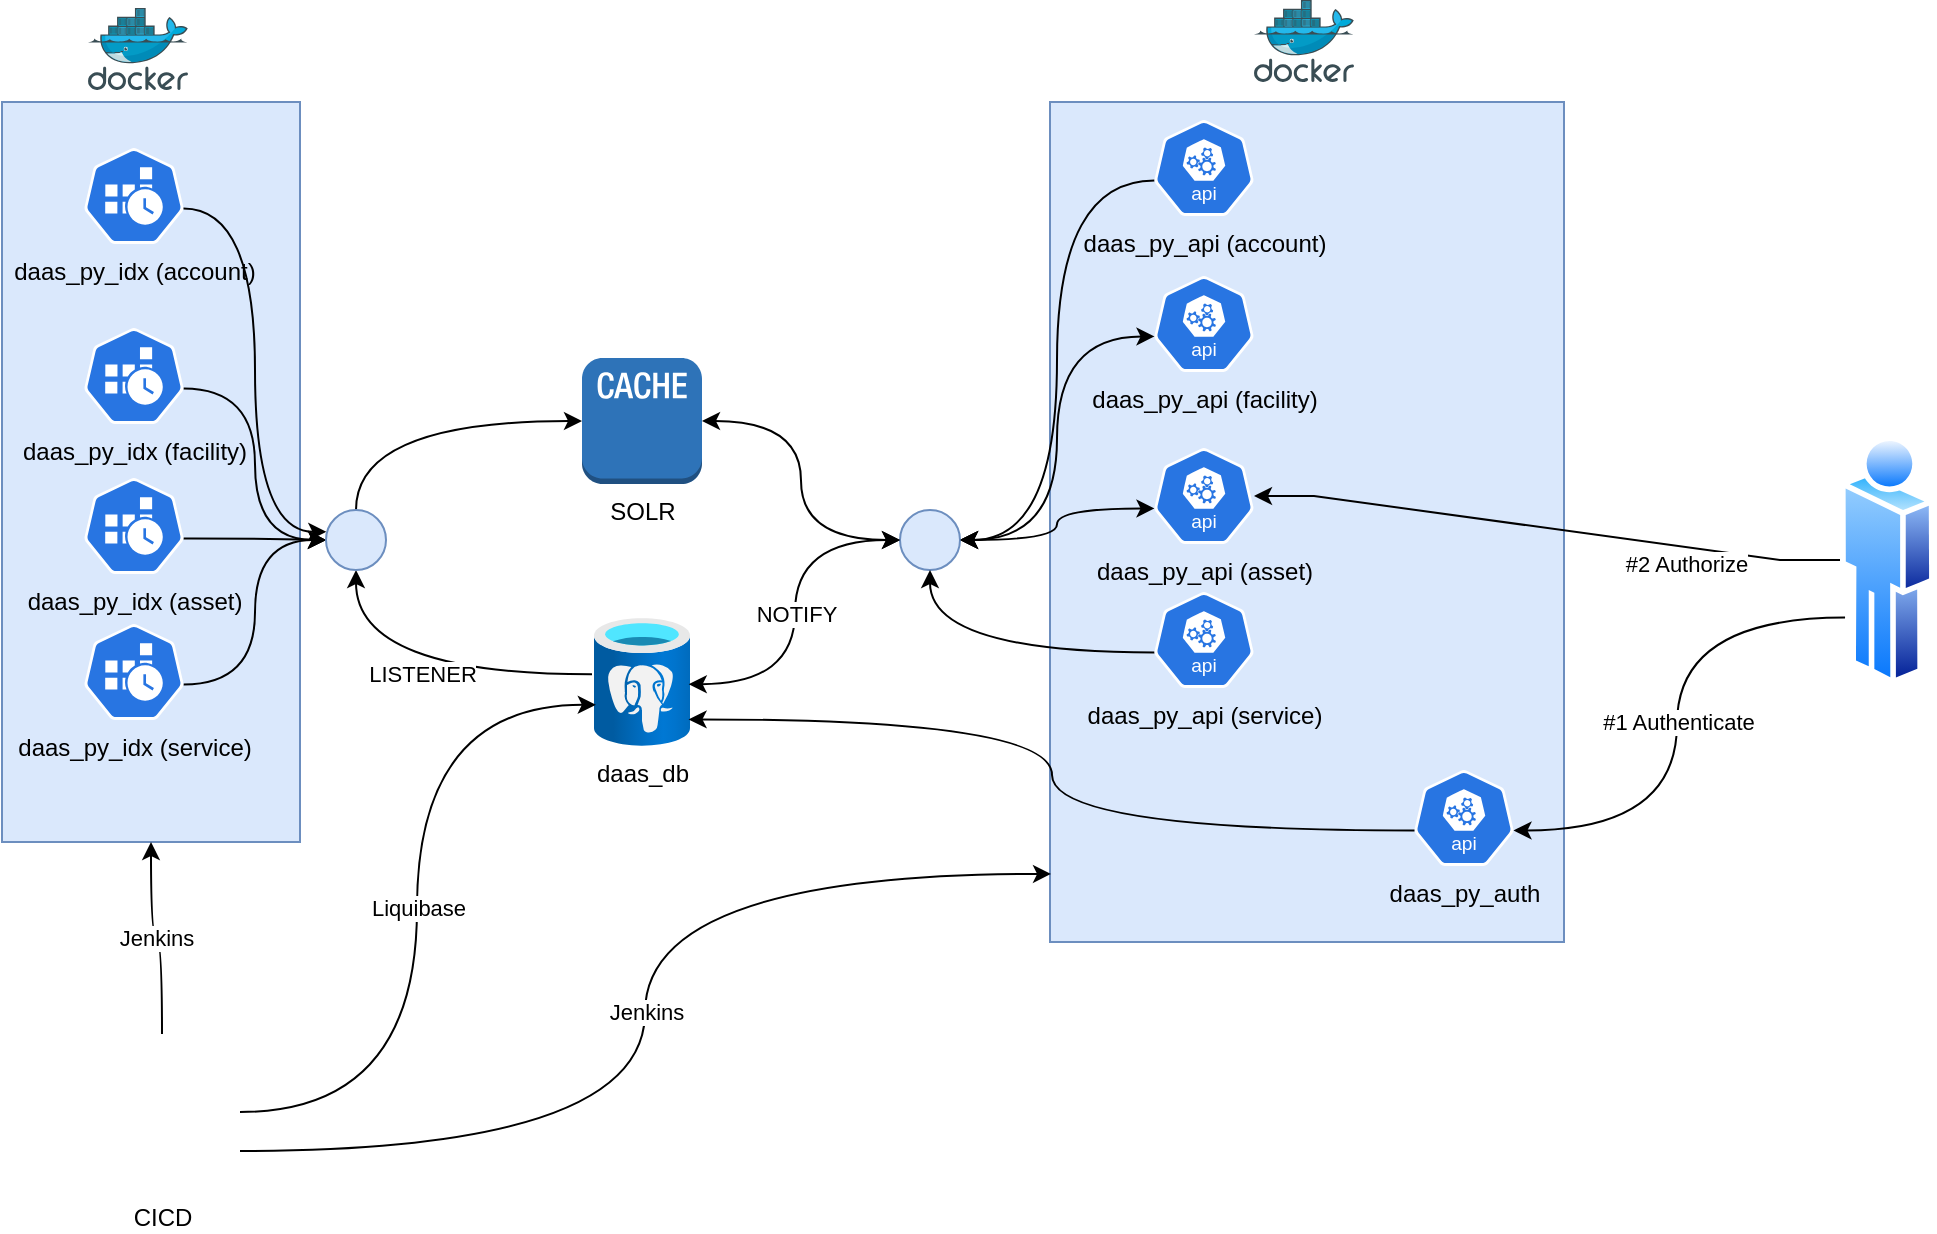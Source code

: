 <mxfile version="26.0.12">
  <diagram name="Page-1" id="LxWSnYf0EXf-JvPif-XB">
    <mxGraphModel dx="1419" dy="752" grid="0" gridSize="10" guides="1" tooltips="1" connect="1" arrows="1" fold="1" page="1" pageScale="1" pageWidth="1169" pageHeight="827" math="0" shadow="0">
      <root>
        <mxCell id="0" />
        <mxCell id="1" parent="0" />
        <mxCell id="PNLWlgx4YQinQecf2bti-5" value="" style="rounded=0;whiteSpace=wrap;html=1;fillColor=#dae8fc;strokeColor=#6c8ebf;" vertex="1" parent="1">
          <mxGeometry x="587" y="217" width="257" height="420" as="geometry" />
        </mxCell>
        <mxCell id="PNLWlgx4YQinQecf2bti-4" value="" style="rounded=0;whiteSpace=wrap;html=1;fillColor=#dae8fc;strokeColor=#6c8ebf;" vertex="1" parent="1">
          <mxGeometry x="63" y="217" width="149" height="370" as="geometry" />
        </mxCell>
        <mxCell id="7do6RsEbsn7JwfB-bVch-1" value="daas_db" style="image;aspect=fixed;html=1;points=[];align=center;fontSize=12;image=img/lib/azure2/databases/Azure_Database_PostgreSQL_Server.svg;" parent="1" vertex="1">
          <mxGeometry x="359" y="475" width="48" height="64" as="geometry" />
        </mxCell>
        <mxCell id="7do6RsEbsn7JwfB-bVch-2" value="SOLR" style="outlineConnect=0;dashed=0;verticalLabelPosition=bottom;verticalAlign=top;align=center;html=1;shape=mxgraph.aws3.cache_node;fillColor=#2E73B8;gradientColor=none;" parent="1" vertex="1">
          <mxGeometry x="353" y="345" width="60" height="63" as="geometry" />
        </mxCell>
        <mxCell id="7do6RsEbsn7JwfB-bVch-3" value="daas_py_api (facility)" style="aspect=fixed;sketch=0;html=1;dashed=0;whitespace=wrap;verticalLabelPosition=bottom;verticalAlign=top;fillColor=#2875E2;strokeColor=#ffffff;points=[[0.005,0.63,0],[0.1,0.2,0],[0.9,0.2,0],[0.5,0,0],[0.995,0.63,0],[0.72,0.99,0],[0.5,1,0],[0.28,0.99,0]];shape=mxgraph.kubernetes.icon2;kubernetesLabel=1;prIcon=api" parent="1" vertex="1">
          <mxGeometry x="639" y="304" width="50" height="48" as="geometry" />
        </mxCell>
        <mxCell id="Nkm34f7J-GyClLQroTZa-2" value="Jenkins" style="edgeStyle=orthogonalEdgeStyle;rounded=0;orthogonalLoop=1;jettySize=auto;html=1;exitX=1;exitY=0.75;exitDx=0;exitDy=0;curved=1;entryX=0.002;entryY=0.919;entryDx=0;entryDy=0;entryPerimeter=0;" parent="1" source="7do6RsEbsn7JwfB-bVch-4" target="PNLWlgx4YQinQecf2bti-5" edge="1">
          <mxGeometry relative="1" as="geometry">
            <mxPoint x="424" y="603" as="targetPoint" />
          </mxGeometry>
        </mxCell>
        <mxCell id="PNLWlgx4YQinQecf2bti-7" value="Jenkins" style="edgeStyle=orthogonalEdgeStyle;curved=1;rounded=0;orthogonalLoop=1;jettySize=auto;html=1;exitX=0.5;exitY=0;exitDx=0;exitDy=0;entryX=0.5;entryY=1;entryDx=0;entryDy=0;" edge="1" parent="1" source="7do6RsEbsn7JwfB-bVch-4" target="PNLWlgx4YQinQecf2bti-4">
          <mxGeometry relative="1" as="geometry" />
        </mxCell>
        <mxCell id="7do6RsEbsn7JwfB-bVch-4" value="CICD" style="shape=image;html=1;verticalAlign=top;verticalLabelPosition=bottom;labelBackgroundColor=#ffffff;imageAspect=0;aspect=fixed;image=https://cdn1.iconfinder.com/data/icons/KDE_Crystal_Diamond_2.5_Classical_Mod/128x128/apps/kcmsystem.png" parent="1" vertex="1">
          <mxGeometry x="104" y="683" width="78" height="78" as="geometry" />
        </mxCell>
        <mxCell id="-R0GGlqBCAgXGfYGxqEZ-6" style="edgeStyle=orthogonalEdgeStyle;curved=1;rounded=0;orthogonalLoop=1;jettySize=auto;html=1;exitX=0.995;exitY=0.63;exitDx=0;exitDy=0;exitPerimeter=0;entryX=0;entryY=0.5;entryDx=0;entryDy=0;" parent="1" source="7do6RsEbsn7JwfB-bVch-5" target="-R0GGlqBCAgXGfYGxqEZ-5" edge="1">
          <mxGeometry relative="1" as="geometry" />
        </mxCell>
        <mxCell id="7do6RsEbsn7JwfB-bVch-5" value="daas_py_idx (facility)" style="aspect=fixed;sketch=0;html=1;dashed=0;whitespace=wrap;verticalLabelPosition=bottom;verticalAlign=top;fillColor=#2875E2;strokeColor=#ffffff;points=[[0.005,0.63,0],[0.1,0.2,0],[0.9,0.2,0],[0.5,0,0],[0.995,0.63,0],[0.72,0.99,0],[0.5,1,0],[0.28,0.99,0]];shape=mxgraph.kubernetes.icon2;prIcon=cronjob" parent="1" vertex="1">
          <mxGeometry x="104" y="330" width="50" height="48" as="geometry" />
        </mxCell>
        <mxCell id="7do6RsEbsn7JwfB-bVch-10" style="edgeStyle=orthogonalEdgeStyle;rounded=0;orthogonalLoop=1;jettySize=auto;html=1;exitX=0.005;exitY=0.63;exitDx=0;exitDy=0;exitPerimeter=0;entryX=1;entryY=0.5;entryDx=0;entryDy=0;curved=1;startArrow=classic;startFill=1;" parent="1" source="7do6RsEbsn7JwfB-bVch-7" target="7do6RsEbsn7JwfB-bVch-11" edge="1">
          <mxGeometry relative="1" as="geometry">
            <mxPoint x="461" y="327" as="targetPoint" />
          </mxGeometry>
        </mxCell>
        <mxCell id="7do6RsEbsn7JwfB-bVch-7" value="daas_py_api (asset)" style="aspect=fixed;sketch=0;html=1;dashed=0;whitespace=wrap;verticalLabelPosition=bottom;verticalAlign=top;fillColor=#2875E2;strokeColor=#ffffff;points=[[0.005,0.63,0],[0.1,0.2,0],[0.9,0.2,0],[0.5,0,0],[0.995,0.63,0],[0.72,0.99,0],[0.5,1,0],[0.28,0.99,0]];shape=mxgraph.kubernetes.icon2;kubernetesLabel=1;prIcon=api" parent="1" vertex="1">
          <mxGeometry x="639" y="390" width="50" height="48" as="geometry" />
        </mxCell>
        <mxCell id="7do6RsEbsn7JwfB-bVch-8" value="" style="edgeStyle=orthogonalEdgeStyle;rounded=0;orthogonalLoop=1;jettySize=auto;html=1;exitX=0.5;exitY=0;exitDx=0;exitDy=0;entryX=0;entryY=0.5;entryDx=0;entryDy=0;entryPerimeter=0;curved=1;" parent="1" source="-R0GGlqBCAgXGfYGxqEZ-5" target="7do6RsEbsn7JwfB-bVch-2" edge="1">
          <mxGeometry relative="1" as="geometry" />
        </mxCell>
        <mxCell id="7do6RsEbsn7JwfB-bVch-9" style="edgeStyle=orthogonalEdgeStyle;rounded=0;orthogonalLoop=1;jettySize=auto;html=1;exitX=0.005;exitY=0.63;exitDx=0;exitDy=0;exitPerimeter=0;entryX=1;entryY=0.5;entryDx=0;entryDy=0;curved=1;startArrow=classic;startFill=1;" parent="1" source="7do6RsEbsn7JwfB-bVch-3" target="7do6RsEbsn7JwfB-bVch-11" edge="1">
          <mxGeometry relative="1" as="geometry" />
        </mxCell>
        <mxCell id="7do6RsEbsn7JwfB-bVch-11" value="" style="ellipse;whiteSpace=wrap;html=1;aspect=fixed;fillColor=#dae8fc;strokeColor=#6c8ebf;" parent="1" vertex="1">
          <mxGeometry x="512" y="421" width="30" height="30" as="geometry" />
        </mxCell>
        <mxCell id="7do6RsEbsn7JwfB-bVch-12" style="edgeStyle=orthogonalEdgeStyle;rounded=0;orthogonalLoop=1;jettySize=auto;html=1;entryX=1;entryY=0.5;entryDx=0;entryDy=0;entryPerimeter=0;curved=1;startArrow=classic;startFill=1;" parent="1" source="7do6RsEbsn7JwfB-bVch-11" target="7do6RsEbsn7JwfB-bVch-2" edge="1">
          <mxGeometry relative="1" as="geometry" />
        </mxCell>
        <mxCell id="7do6RsEbsn7JwfB-bVch-13" value="NOTIFY" style="edgeStyle=orthogonalEdgeStyle;rounded=0;orthogonalLoop=1;jettySize=auto;html=1;exitX=0;exitY=0.5;exitDx=0;exitDy=0;entryX=0.987;entryY=0.517;entryDx=0;entryDy=0;entryPerimeter=0;curved=1;startArrow=classic;startFill=1;" parent="1" source="7do6RsEbsn7JwfB-bVch-11" target="7do6RsEbsn7JwfB-bVch-1" edge="1">
          <mxGeometry relative="1" as="geometry" />
        </mxCell>
        <mxCell id="7do6RsEbsn7JwfB-bVch-14" value="LISTENER" style="edgeStyle=orthogonalEdgeStyle;rounded=0;orthogonalLoop=1;jettySize=auto;html=1;exitX=0.5;exitY=1;exitDx=0;exitDy=0;curved=1;entryX=-0.021;entryY=0.44;entryDx=0;entryDy=0;entryPerimeter=0;startArrow=classic;startFill=1;endArrow=none;" parent="1" source="-R0GGlqBCAgXGfYGxqEZ-5" target="7do6RsEbsn7JwfB-bVch-1" edge="1">
          <mxGeometry relative="1" as="geometry">
            <mxPoint x="358" y="495" as="targetPoint" />
          </mxGeometry>
        </mxCell>
        <mxCell id="7do6RsEbsn7JwfB-bVch-15" value="Liquibase" style="edgeStyle=orthogonalEdgeStyle;rounded=0;orthogonalLoop=1;jettySize=auto;html=1;entryX=0.019;entryY=0.678;entryDx=0;entryDy=0;entryPerimeter=0;curved=1;" parent="1" source="7do6RsEbsn7JwfB-bVch-4" target="7do6RsEbsn7JwfB-bVch-1" edge="1">
          <mxGeometry relative="1" as="geometry" />
        </mxCell>
        <mxCell id="-R0GGlqBCAgXGfYGxqEZ-9" style="edgeStyle=orthogonalEdgeStyle;curved=1;rounded=0;orthogonalLoop=1;jettySize=auto;html=1;exitX=0.005;exitY=0.63;exitDx=0;exitDy=0;exitPerimeter=0;entryX=0.5;entryY=1;entryDx=0;entryDy=0;" parent="1" source="-R0GGlqBCAgXGfYGxqEZ-1" target="7do6RsEbsn7JwfB-bVch-11" edge="1">
          <mxGeometry relative="1" as="geometry">
            <mxPoint x="547" y="396" as="targetPoint" />
          </mxGeometry>
        </mxCell>
        <mxCell id="-R0GGlqBCAgXGfYGxqEZ-1" value="daas_py_api (service)" style="aspect=fixed;sketch=0;html=1;dashed=0;whitespace=wrap;verticalLabelPosition=bottom;verticalAlign=top;fillColor=#2875E2;strokeColor=#ffffff;points=[[0.005,0.63,0],[0.1,0.2,0],[0.9,0.2,0],[0.5,0,0],[0.995,0.63,0],[0.72,0.99,0],[0.5,1,0],[0.28,0.99,0]];shape=mxgraph.kubernetes.icon2;kubernetesLabel=1;prIcon=api" parent="1" vertex="1">
          <mxGeometry x="639" y="462" width="50" height="48" as="geometry" />
        </mxCell>
        <mxCell id="-R0GGlqBCAgXGfYGxqEZ-7" style="edgeStyle=orthogonalEdgeStyle;curved=1;rounded=0;orthogonalLoop=1;jettySize=auto;html=1;exitX=0.995;exitY=0.63;exitDx=0;exitDy=0;exitPerimeter=0;entryX=0;entryY=0.5;entryDx=0;entryDy=0;" parent="1" source="-R0GGlqBCAgXGfYGxqEZ-3" target="-R0GGlqBCAgXGfYGxqEZ-5" edge="1">
          <mxGeometry relative="1" as="geometry" />
        </mxCell>
        <mxCell id="-R0GGlqBCAgXGfYGxqEZ-3" value="daas_py_idx (asset)" style="aspect=fixed;sketch=0;html=1;dashed=0;whitespace=wrap;verticalLabelPosition=bottom;verticalAlign=top;fillColor=#2875E2;strokeColor=#ffffff;points=[[0.005,0.63,0],[0.1,0.2,0],[0.9,0.2,0],[0.5,0,0],[0.995,0.63,0],[0.72,0.99,0],[0.5,1,0],[0.28,0.99,0]];shape=mxgraph.kubernetes.icon2;prIcon=cronjob" parent="1" vertex="1">
          <mxGeometry x="104" y="405" width="50" height="48" as="geometry" />
        </mxCell>
        <mxCell id="-R0GGlqBCAgXGfYGxqEZ-8" style="edgeStyle=orthogonalEdgeStyle;curved=1;rounded=0;orthogonalLoop=1;jettySize=auto;html=1;exitX=0.995;exitY=0.63;exitDx=0;exitDy=0;exitPerimeter=0;entryX=0;entryY=0.5;entryDx=0;entryDy=0;" parent="1" source="-R0GGlqBCAgXGfYGxqEZ-4" target="-R0GGlqBCAgXGfYGxqEZ-5" edge="1">
          <mxGeometry relative="1" as="geometry" />
        </mxCell>
        <mxCell id="-R0GGlqBCAgXGfYGxqEZ-4" value="daas_py_idx (service)" style="aspect=fixed;sketch=0;html=1;dashed=0;whitespace=wrap;verticalLabelPosition=bottom;verticalAlign=top;fillColor=#2875E2;strokeColor=#ffffff;points=[[0.005,0.63,0],[0.1,0.2,0],[0.9,0.2,0],[0.5,0,0],[0.995,0.63,0],[0.72,0.99,0],[0.5,1,0],[0.28,0.99,0]];shape=mxgraph.kubernetes.icon2;prIcon=cronjob" parent="1" vertex="1">
          <mxGeometry x="104" y="478" width="50" height="48" as="geometry" />
        </mxCell>
        <mxCell id="-R0GGlqBCAgXGfYGxqEZ-5" value="" style="ellipse;whiteSpace=wrap;html=1;aspect=fixed;fillColor=#dae8fc;strokeColor=#6c8ebf;" parent="1" vertex="1">
          <mxGeometry x="225" y="421" width="30" height="30" as="geometry" />
        </mxCell>
        <mxCell id="Nkm34f7J-GyClLQroTZa-1" value="daas_py_auth" style="aspect=fixed;sketch=0;html=1;dashed=0;whitespace=wrap;verticalLabelPosition=bottom;verticalAlign=top;fillColor=#2875E2;strokeColor=#ffffff;points=[[0.005,0.63,0],[0.1,0.2,0],[0.9,0.2,0],[0.5,0,0],[0.995,0.63,0],[0.72,0.99,0],[0.5,1,0],[0.28,0.99,0]];shape=mxgraph.kubernetes.icon2;kubernetesLabel=1;prIcon=api" parent="1" vertex="1">
          <mxGeometry x="769" y="551" width="50" height="48" as="geometry" />
        </mxCell>
        <mxCell id="Nkm34f7J-GyClLQroTZa-4" value="" style="image;sketch=0;aspect=fixed;html=1;points=[];align=center;fontSize=12;image=img/lib/mscae/Docker.svg;" parent="1" vertex="1">
          <mxGeometry x="689" y="166" width="50" height="41" as="geometry" />
        </mxCell>
        <mxCell id="Nkm34f7J-GyClLQroTZa-7" value="#2 Authorize" style="edgeStyle=entityRelationEdgeStyle;rounded=0;orthogonalLoop=1;jettySize=auto;html=1;" parent="1" source="Nkm34f7J-GyClLQroTZa-5" target="7do6RsEbsn7JwfB-bVch-7" edge="1">
          <mxGeometry x="-0.483" y="7" relative="1" as="geometry">
            <mxPoint y="1" as="offset" />
          </mxGeometry>
        </mxCell>
        <mxCell id="Nkm34f7J-GyClLQroTZa-5" value="" style="image;aspect=fixed;perimeter=ellipsePerimeter;html=1;align=center;shadow=0;dashed=0;spacingTop=3;image=img/lib/active_directory/user.svg;" parent="1" vertex="1">
          <mxGeometry x="982" y="382" width="47.36" height="128" as="geometry" />
        </mxCell>
        <mxCell id="Nkm34f7J-GyClLQroTZa-9" value="#1 Authenticate" style="edgeStyle=orthogonalEdgeStyle;rounded=0;orthogonalLoop=1;jettySize=auto;html=1;exitX=0;exitY=0.75;exitDx=0;exitDy=0;entryX=0.995;entryY=0.63;entryDx=0;entryDy=0;entryPerimeter=0;curved=1;" parent="1" source="Nkm34f7J-GyClLQroTZa-5" target="Nkm34f7J-GyClLQroTZa-1" edge="1">
          <mxGeometry relative="1" as="geometry" />
        </mxCell>
        <mxCell id="Nkm34f7J-GyClLQroTZa-10" style="edgeStyle=orthogonalEdgeStyle;rounded=0;orthogonalLoop=1;jettySize=auto;html=1;exitX=0.005;exitY=0.63;exitDx=0;exitDy=0;exitPerimeter=0;entryX=0.985;entryY=0.792;entryDx=0;entryDy=0;entryPerimeter=0;curved=1;" parent="1" source="Nkm34f7J-GyClLQroTZa-1" target="7do6RsEbsn7JwfB-bVch-1" edge="1">
          <mxGeometry relative="1" as="geometry" />
        </mxCell>
        <mxCell id="PNLWlgx4YQinQecf2bti-1" value="" style="image;sketch=0;aspect=fixed;html=1;points=[];align=center;fontSize=12;image=img/lib/mscae/Docker.svg;" vertex="1" parent="1">
          <mxGeometry x="106" y="170" width="50" height="41" as="geometry" />
        </mxCell>
        <mxCell id="PNLWlgx4YQinQecf2bti-2" value="daas_py_idx (account)" style="aspect=fixed;sketch=0;html=1;dashed=0;whitespace=wrap;verticalLabelPosition=bottom;verticalAlign=top;fillColor=#2875E2;strokeColor=#ffffff;points=[[0.005,0.63,0],[0.1,0.2,0],[0.9,0.2,0],[0.5,0,0],[0.995,0.63,0],[0.72,0.99,0],[0.5,1,0],[0.28,0.99,0]];shape=mxgraph.kubernetes.icon2;prIcon=cronjob" vertex="1" parent="1">
          <mxGeometry x="104" y="240" width="50" height="48" as="geometry" />
        </mxCell>
        <mxCell id="PNLWlgx4YQinQecf2bti-9" style="edgeStyle=orthogonalEdgeStyle;curved=1;rounded=0;orthogonalLoop=1;jettySize=auto;html=1;exitX=0.005;exitY=0.63;exitDx=0;exitDy=0;exitPerimeter=0;entryX=1;entryY=0.5;entryDx=0;entryDy=0;" edge="1" parent="1" source="PNLWlgx4YQinQecf2bti-3" target="7do6RsEbsn7JwfB-bVch-11">
          <mxGeometry relative="1" as="geometry" />
        </mxCell>
        <mxCell id="PNLWlgx4YQinQecf2bti-3" value="daas_py_api (account)" style="aspect=fixed;sketch=0;html=1;dashed=0;whitespace=wrap;verticalLabelPosition=bottom;verticalAlign=top;fillColor=#2875E2;strokeColor=#ffffff;points=[[0.005,0.63,0],[0.1,0.2,0],[0.9,0.2,0],[0.5,0,0],[0.995,0.63,0],[0.72,0.99,0],[0.5,1,0],[0.28,0.99,0]];shape=mxgraph.kubernetes.icon2;kubernetesLabel=1;prIcon=api" vertex="1" parent="1">
          <mxGeometry x="639" y="226" width="50" height="48" as="geometry" />
        </mxCell>
        <mxCell id="PNLWlgx4YQinQecf2bti-8" style="edgeStyle=orthogonalEdgeStyle;curved=1;rounded=0;orthogonalLoop=1;jettySize=auto;html=1;exitX=0.995;exitY=0.63;exitDx=0;exitDy=0;exitPerimeter=0;entryX=0.005;entryY=0.364;entryDx=0;entryDy=0;entryPerimeter=0;" edge="1" parent="1" source="PNLWlgx4YQinQecf2bti-2" target="-R0GGlqBCAgXGfYGxqEZ-5">
          <mxGeometry relative="1" as="geometry" />
        </mxCell>
      </root>
    </mxGraphModel>
  </diagram>
</mxfile>
